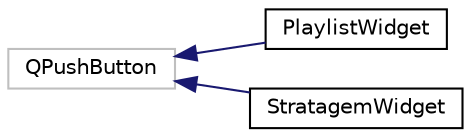 digraph "Graphical Class Hierarchy"
{
 // LATEX_PDF_SIZE
  edge [fontname="Helvetica",fontsize="10",labelfontname="Helvetica",labelfontsize="10"];
  node [fontname="Helvetica",fontsize="10",shape=record];
  rankdir="LR";
  Node7 [label="QPushButton",height=0.2,width=0.4,color="grey75", fillcolor="white", style="filled",tooltip=" "];
  Node7 -> Node0 [dir="back",color="midnightblue",fontsize="10",style="solid",fontname="Helvetica"];
  Node0 [label="PlaylistWidget",height=0.2,width=0.4,color="black", fillcolor="white", style="filled",URL="$classPlaylistWidget.html",tooltip="The PlaylistWidget class represents a custom widget for displaying a playlist."];
  Node7 -> Node9 [dir="back",color="midnightblue",fontsize="10",style="solid",fontname="Helvetica"];
  Node9 [label="StratagemWidget",height=0.2,width=0.4,color="black", fillcolor="white", style="filled",URL="$classStratagemWidget.html",tooltip="The StratagemWidget class represents a custom QPushButton widget for displaying a stratagem."];
}
